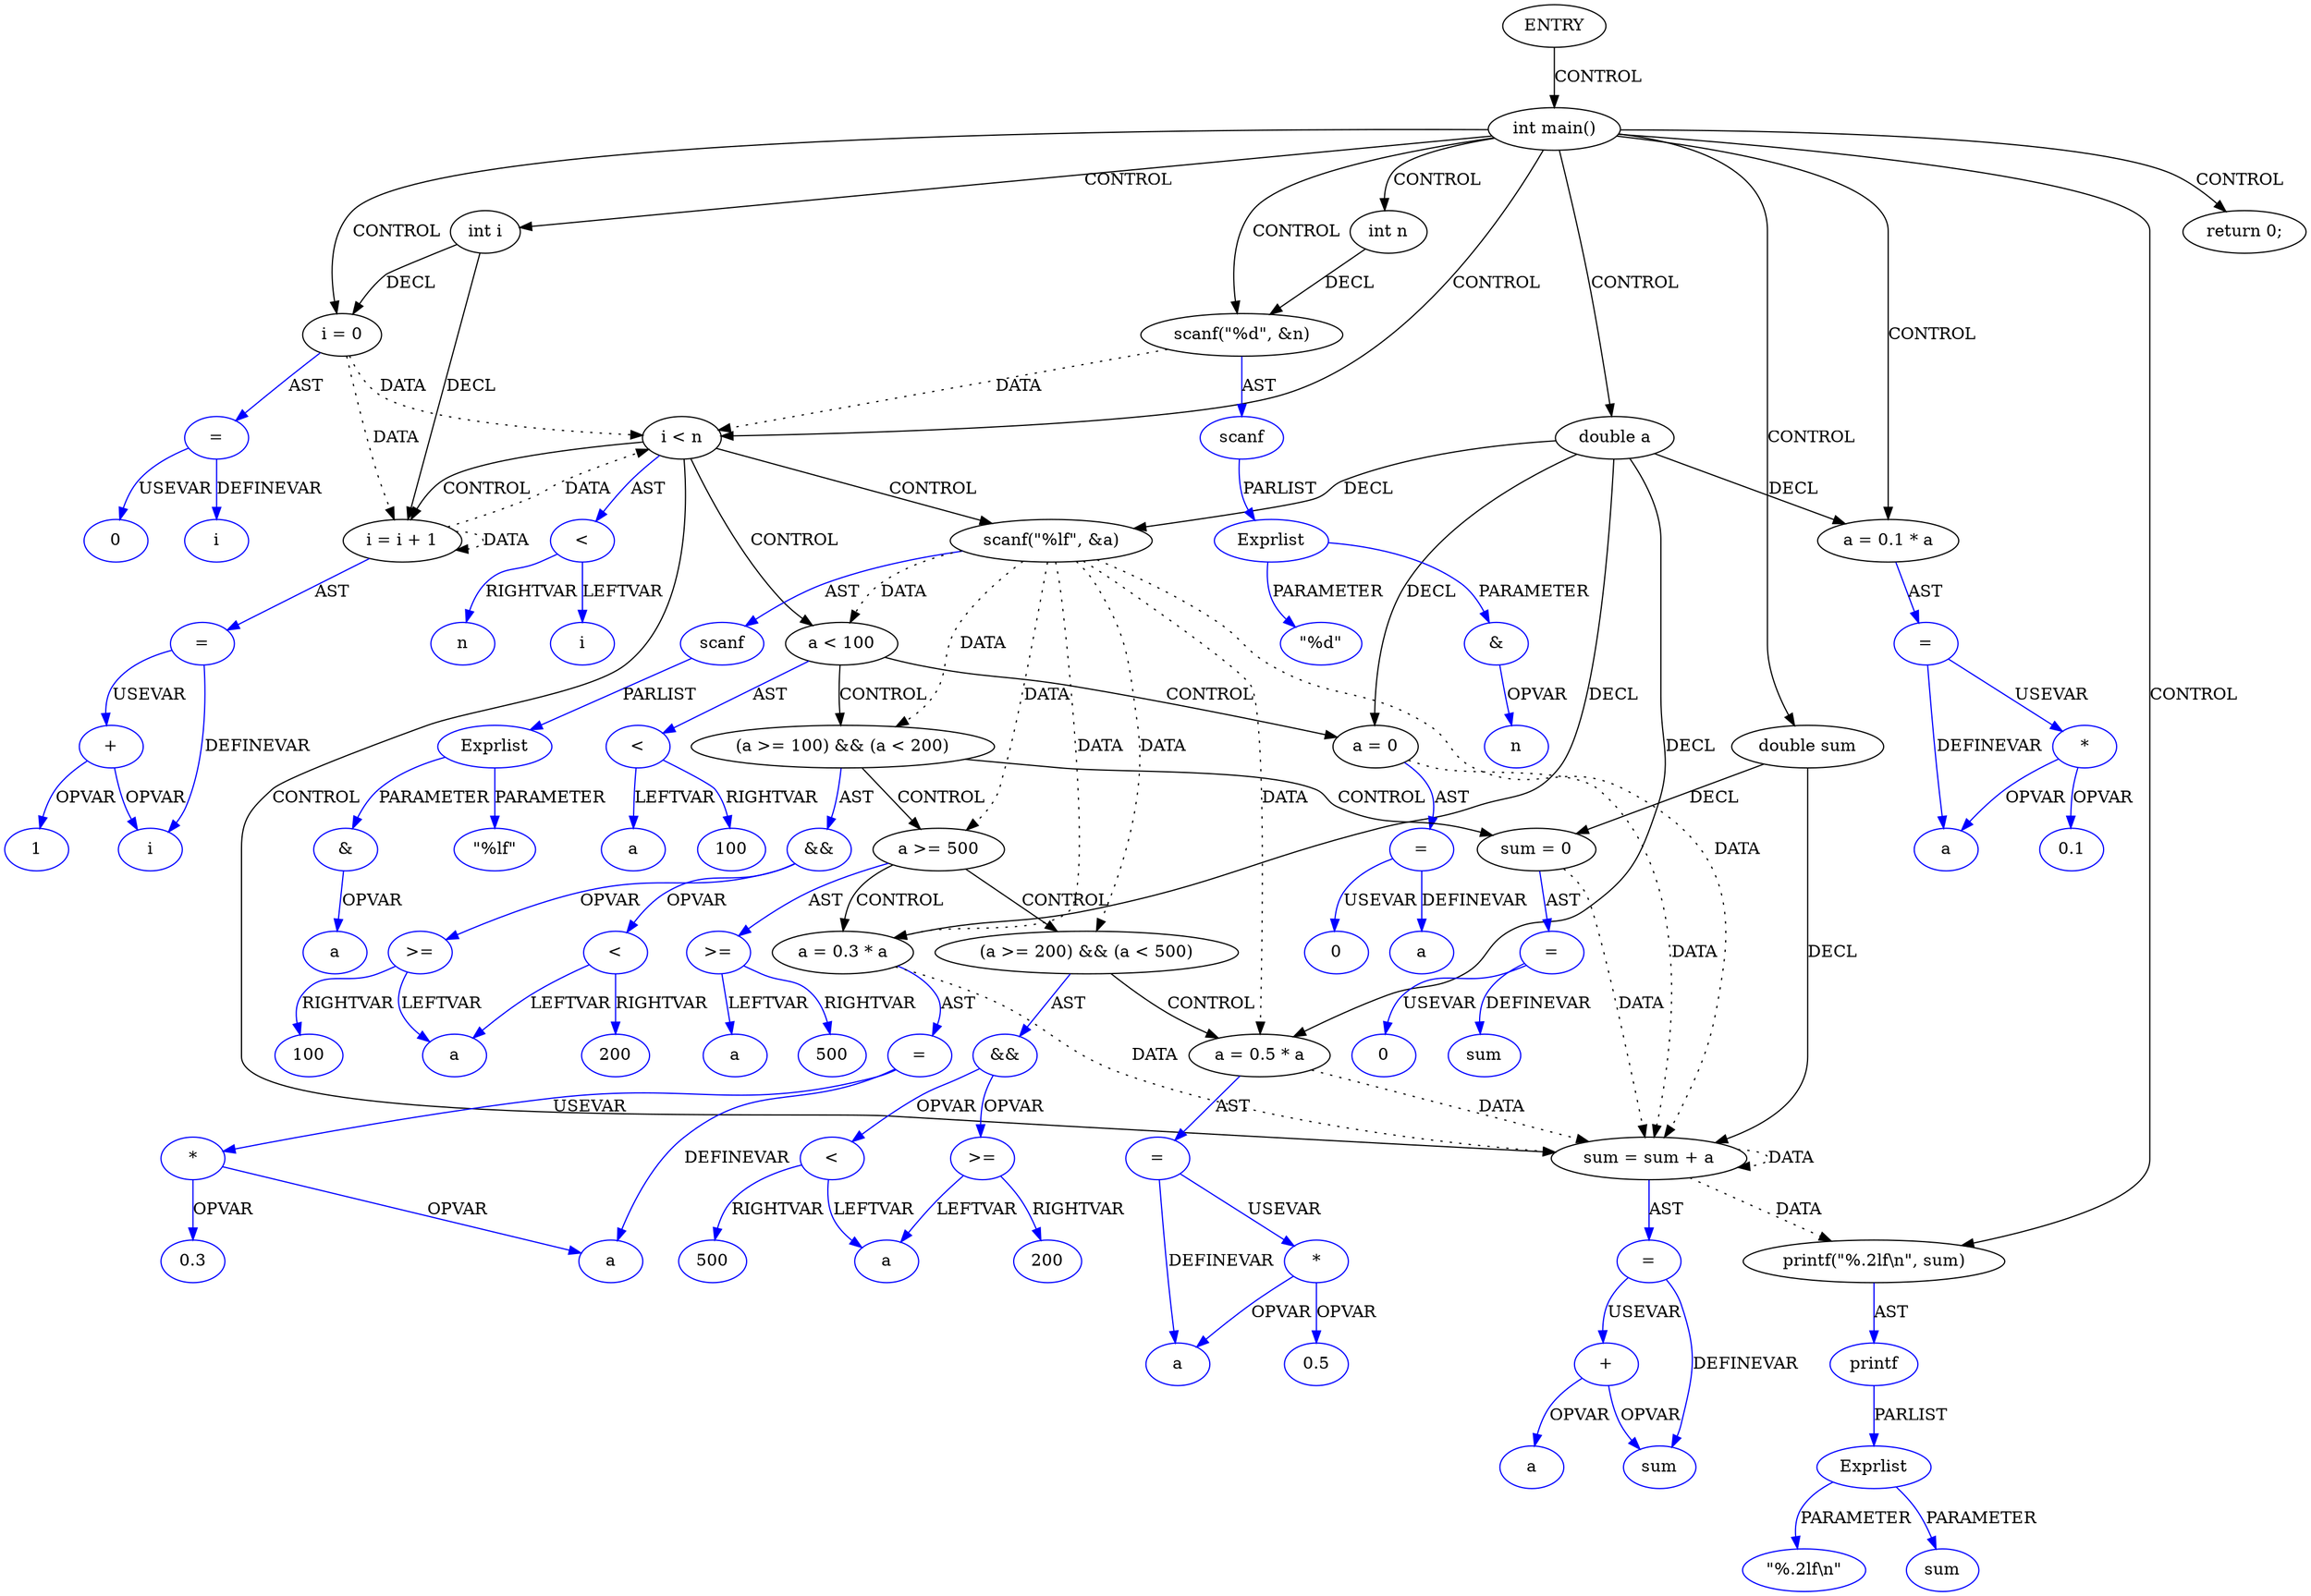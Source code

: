 digraph G{
Node1 [label="ENTRY",type="ENTRY",coord="-1"];
Node2 [label="int main()",type="CONTROL",coord="3"];
Node4 [label="int i",type="DECL",coord="4",varname="i",vartype="int"];
Node5 [label="int n",type="DECL",coord="5",varname="n",vartype="int"];
Node6 [label="double a",type="DECL",coord="6",varname="a",vartype="double"];
Node7 [label="double sum",type="DECL",coord="7",varname="sum",vartype="double"];
Node8 [label="a = 0.1 * a",type="ASSIGN",coord="8"];
Node9 [label="=",type="ASSIGNOP",coord="8",color=blue];
Node10 [label="a",type="VAR",coord="8",color=blue];
Node11 [label="*",type="OP",coord="8",color=blue];
Node12 [label="0.1",type="CONST",coord="8",color=blue];
Node13 [label="scanf(\"%d\", &n)",type="CALL",coord="9"];
Node14 [label="scanf",type="FUNCNAME",coord="9",color=blue];
Node15 [label="Exprlist",type="EXPRS",coord="9",color=blue];
Node16 [label="\"%d\"",type="CONST",coord="9",color=blue];
Node17 [label="&",type="OP",coord="9",color=blue];
Node18 [label="n",type="VAR",coord="9",color=blue];
Node19 [label="i = 0",type="ASSIGN",coord="10"];
Node20 [label="=",type="ASSIGNOP",coord="10",color=blue];
Node21 [label="i",type="VAR",coord="10",color=blue];
Node22 [label="0",type="CONST",coord="10",color=blue];
Node23 [label="i < n",type="CONTROL",coord="10"];
Node26 [label="scanf(\"%lf\", &a)",type="CALL",coord="11"];
Node27 [label="scanf",type="FUNCNAME",coord="11",color=blue];
Node28 [label="Exprlist",type="EXPRS",coord="11",color=blue];
Node29 [label="\"%lf\"",type="CONST",coord="11",color=blue];
Node30 [label="&",type="OP",coord="11",color=blue];
Node31 [label="a",type="VAR",coord="11",color=blue];
Node32 [label="a < 100",type="CONTROL",coord="12"];
Node34 [label="a = 0",type="ASSIGN",coord="13"];
Node35 [label="=",type="ASSIGNOP",coord="13",color=blue];
Node36 [label="a",type="VAR",coord="13",color=blue];
Node37 [label="0",type="CONST",coord="13",color=blue];
Node38 [label="(a >= 100) && (a < 200)",type="CONTROL",coord="14"];
Node40 [label="sum = 0",type="ASSIGN",coord="15"];
Node41 [label="=",type="ASSIGNOP",coord="15",color=blue];
Node42 [label="sum",type="VAR",coord="15",color=blue];
Node43 [label="0",type="CONST",coord="15",color=blue];
Node44 [label="a >= 500",type="CONTROL",coord="16"];
Node46 [label="a = 0.3 * a",type="ASSIGN",coord="17"];
Node47 [label="=",type="ASSIGNOP",coord="17",color=blue];
Node48 [label="a",type="VAR",coord="17",color=blue];
Node49 [label="*",type="OP",coord="17",color=blue];
Node50 [label="0.3",type="CONST",coord="17",color=blue];
Node51 [label="(a >= 200) && (a < 500)",type="CONTROL",coord="18"];
Node53 [label="a = 0.5 * a",type="ASSIGN",coord="19"];
Node54 [label="=",type="ASSIGNOP",coord="19",color=blue];
Node55 [label="a",type="VAR",coord="19",color=blue];
Node56 [label="*",type="OP",coord="19",color=blue];
Node57 [label="0.5",type="CONST",coord="19",color=blue];
Node58 [label="&&",type="OP",coord="18",color=blue];
Node59 [label=">=",type="OP",coord="18",color=blue];
Node60 [label="a",type="VAR",coord="18",color=blue];
Node61 [label="200",type="CONST",coord="18",color=blue];
Node62 [label="<",type="OP",coord="18",color=blue];
Node63 [label="500",type="CONST",coord="18",color=blue];
Node64 [label=">=",type="OP",coord="16",color=blue];
Node65 [label="a",type="VAR",coord="16",color=blue];
Node66 [label="500",type="CONST",coord="16",color=blue];
Node67 [label="&&",type="OP",coord="14",color=blue];
Node68 [label=">=",type="OP",coord="14",color=blue];
Node69 [label="a",type="VAR",coord="14",color=blue];
Node70 [label="100",type="CONST",coord="14",color=blue];
Node71 [label="<",type="OP",coord="14",color=blue];
Node72 [label="200",type="CONST",coord="14",color=blue];
Node73 [label="<",type="OP",coord="12",color=blue];
Node74 [label="a",type="VAR",coord="12",color=blue];
Node75 [label="100",type="CONST",coord="12",color=blue];
Node76 [label="sum = sum + a",type="ASSIGN",coord="21"];
Node77 [label="=",type="ASSIGNOP",coord="21",color=blue];
Node78 [label="sum",type="VAR",coord="21",color=blue];
Node79 [label="+",type="OP",coord="21",color=blue];
Node80 [label="a",type="VAR",coord="21",color=blue];
Node81 [label="i = i + 1",type="ASSIGN",coord="10"];
Node82 [label="=",type="ASSIGNOP",coord="10",color=blue];
Node83 [label="i",type="VAR",coord="10",color=blue];
Node84 [label="+",type="OP",coord="10",color=blue];
Node85 [label="1",type="CONST",coord="10",color=blue];
Node86 [label="<",type="OP",coord="10",color=blue];
Node87 [label="i",type="VAR",coord="10",color=blue];
Node88 [label="n",type="VAR",coord="10",color=blue];
Node89 [label="printf(\"%.2lf\\n\", sum)",type="CALL",coord="23"];
Node90 [label="printf",type="FUNCNAME",coord="23",color=blue];
Node91 [label="Exprlist",type="EXPRS",coord="23",color=blue];
Node92 [label="\"%.2lf\\n\"",type="CONST",coord="23",color=blue];
Node93 [label="sum",type="VAR",coord="23",color=blue];
Node94 [label="return 0;",type="CONTROL",coord="24"];
Node1->Node2 [label = "CONTROL" ];
Node2->Node4 [label = "CONTROL" ];
Node2->Node5 [label = "CONTROL" ];
Node2->Node6 [label = "CONTROL" ];
Node2->Node7 [label = "CONTROL" ];
Node2->Node8 [label = "CONTROL" ];
Node2->Node13 [label = "CONTROL" ];
Node2->Node19 [label = "CONTROL" ];
Node2->Node23 [label = "CONTROL" ];
Node2->Node89 [label = "CONTROL" ];
Node2->Node94 [label = "CONTROL" ];
Node23->Node26 [label = "CONTROL" ];
Node23->Node32 [label = "CONTROL" ];
Node23->Node76 [label = "CONTROL" ];
Node23->Node81 [label = "CONTROL" ];
Node32->Node34 [label = "CONTROL" ];
Node32->Node38 [label = "CONTROL" ];
Node38->Node40 [label = "CONTROL" ];
Node38->Node44 [label = "CONTROL" ];
Node44->Node46 [label = "CONTROL" ];
Node44->Node51 [label = "CONTROL" ];
Node51->Node53 [label = "CONTROL" ];
Node13->Node23 [label = "DATA", style = dotted ]
Node19->Node23 [label = "DATA", style = dotted ]
Node19->Node81 [label = "DATA", style = dotted ]
Node26->Node32 [label = "DATA", style = dotted ]
Node26->Node38 [label = "DATA", style = dotted ]
Node26->Node44 [label = "DATA", style = dotted ]
Node26->Node46 [label = "DATA", style = dotted ]
Node26->Node51 [label = "DATA", style = dotted ]
Node26->Node53 [label = "DATA", style = dotted ]
Node26->Node76 [label = "DATA", style = dotted ]
Node34->Node76 [label = "DATA", style = dotted ]
Node40->Node76 [label = "DATA", style = dotted ]
Node46->Node76 [label = "DATA", style = dotted ]
Node53->Node76 [label = "DATA", style = dotted ]
Node76->Node76 [label = "DATA", style = dotted ]
Node76->Node89 [label = "DATA", style = dotted ]
Node81->Node23 [label = "DATA", style = dotted ]
Node81->Node81 [label = "DATA", style = dotted ]
Node4->Node19 [label = "DECL"]
Node4->Node81 [label = "DECL"]
Node5->Node13 [label = "DECL"]
Node6->Node46 [label = "DECL"]
Node6->Node26 [label = "DECL"]
Node6->Node8 [label = "DECL"]
Node6->Node34 [label = "DECL"]
Node6->Node53 [label = "DECL"]
Node7->Node40 [label = "DECL"]
Node7->Node76 [label = "DECL"]
Node8->Node9 [label = "AST" color=blue]
Node9->Node10 [label = "DEFINEVAR" color=blue]
Node9->Node11 [label = "USEVAR" color=blue]
Node11->Node12 [label = "OPVAR" color=blue]
Node11->Node10 [label = "OPVAR" color=blue]
Node13->Node14 [label = "AST" color=blue]
Node14->Node15 [label = "PARLIST" color=blue]
Node15->Node16 [label = "PARAMETER" color=blue]
Node15->Node17 [label = "PARAMETER" color=blue]
Node17->Node18 [label = "OPVAR" color=blue]
Node19->Node20 [label = "AST" color=blue]
Node20->Node21 [label = "DEFINEVAR" color=blue]
Node20->Node22 [label = "USEVAR" color=blue]
Node23->Node86 [label = "AST" color=blue]
Node26->Node27 [label = "AST" color=blue]
Node27->Node28 [label = "PARLIST" color=blue]
Node28->Node29 [label = "PARAMETER" color=blue]
Node28->Node30 [label = "PARAMETER" color=blue]
Node30->Node31 [label = "OPVAR" color=blue]
Node32->Node73 [label = "AST" color=blue]
Node34->Node35 [label = "AST" color=blue]
Node35->Node36 [label = "DEFINEVAR" color=blue]
Node35->Node37 [label = "USEVAR" color=blue]
Node38->Node67 [label = "AST" color=blue]
Node40->Node41 [label = "AST" color=blue]
Node41->Node42 [label = "DEFINEVAR" color=blue]
Node41->Node43 [label = "USEVAR" color=blue]
Node44->Node64 [label = "AST" color=blue]
Node46->Node47 [label = "AST" color=blue]
Node47->Node48 [label = "DEFINEVAR" color=blue]
Node47->Node49 [label = "USEVAR" color=blue]
Node49->Node50 [label = "OPVAR" color=blue]
Node49->Node48 [label = "OPVAR" color=blue]
Node51->Node58 [label = "AST" color=blue]
Node53->Node54 [label = "AST" color=blue]
Node54->Node55 [label = "DEFINEVAR" color=blue]
Node54->Node56 [label = "USEVAR" color=blue]
Node56->Node57 [label = "OPVAR" color=blue]
Node56->Node55 [label = "OPVAR" color=blue]
Node58->Node59 [label = "OPVAR" color=blue]
Node58->Node62 [label = "OPVAR" color=blue]
Node59->Node60 [label = "LEFTVAR" color=blue]
Node59->Node61 [label = "RIGHTVAR" color=blue]
Node62->Node60 [label = "LEFTVAR" color=blue]
Node62->Node63 [label = "RIGHTVAR" color=blue]
Node64->Node65 [label = "LEFTVAR" color=blue]
Node64->Node66 [label = "RIGHTVAR" color=blue]
Node67->Node68 [label = "OPVAR" color=blue]
Node67->Node71 [label = "OPVAR" color=blue]
Node68->Node69 [label = "LEFTVAR" color=blue]
Node68->Node70 [label = "RIGHTVAR" color=blue]
Node71->Node69 [label = "LEFTVAR" color=blue]
Node71->Node72 [label = "RIGHTVAR" color=blue]
Node73->Node74 [label = "LEFTVAR" color=blue]
Node73->Node75 [label = "RIGHTVAR" color=blue]
Node76->Node77 [label = "AST" color=blue]
Node77->Node78 [label = "DEFINEVAR" color=blue]
Node77->Node79 [label = "USEVAR" color=blue]
Node79->Node78 [label = "OPVAR" color=blue]
Node79->Node80 [label = "OPVAR" color=blue]
Node81->Node82 [label = "AST" color=blue]
Node82->Node83 [label = "DEFINEVAR" color=blue]
Node82->Node84 [label = "USEVAR" color=blue]
Node84->Node83 [label = "OPVAR" color=blue]
Node84->Node85 [label = "OPVAR" color=blue]
Node86->Node87 [label = "LEFTVAR" color=blue]
Node86->Node88 [label = "RIGHTVAR" color=blue]
Node89->Node90 [label = "AST" color=blue]
Node90->Node91 [label = "PARLIST" color=blue]
Node91->Node92 [label = "PARAMETER" color=blue]
Node91->Node93 [label = "PARAMETER" color=blue]
}
